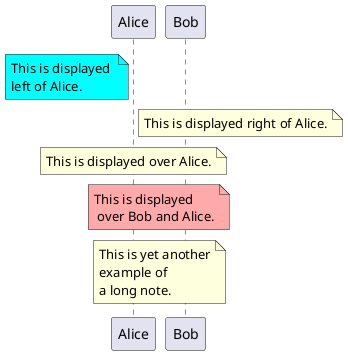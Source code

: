 @startuml
participant Alice
participant Bob
note left of Alice #aqua
	This is displayed 
	left of Alice. 
end note
 
note right of Alice: This is displayed right of Alice.

note over Alice: This is displayed over Alice.

note over Alice, Bob #FFAAAA: This is displayed\n over Bob and Alice.

note over Bob, Alice
	This is yet another
	example of
	a long note.
end note
@enduml
